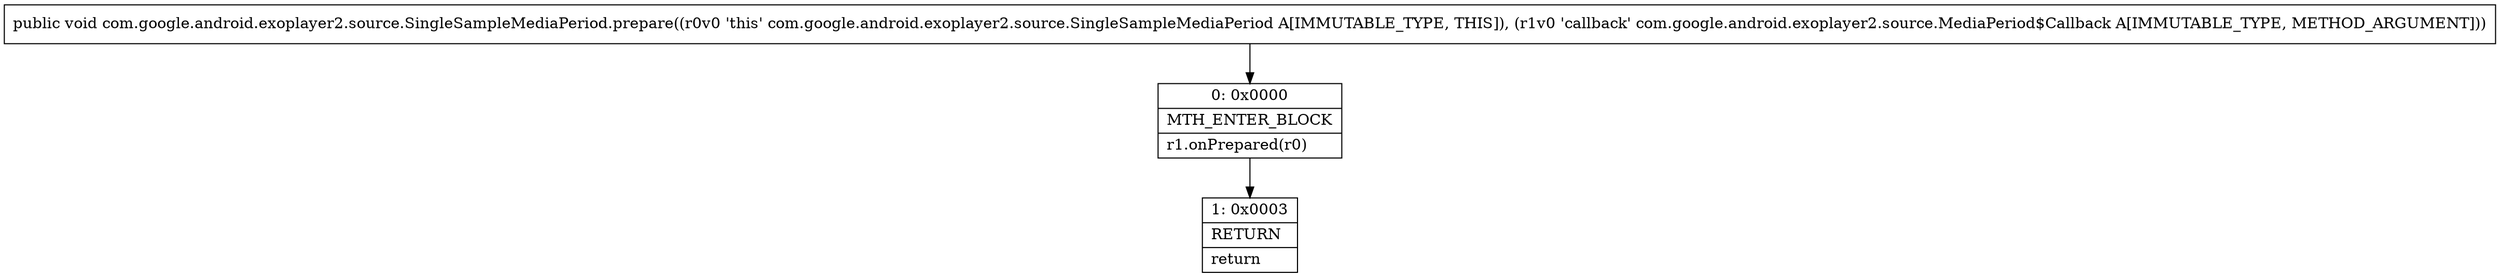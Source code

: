 digraph "CFG forcom.google.android.exoplayer2.source.SingleSampleMediaPeriod.prepare(Lcom\/google\/android\/exoplayer2\/source\/MediaPeriod$Callback;)V" {
Node_0 [shape=record,label="{0\:\ 0x0000|MTH_ENTER_BLOCK\l|r1.onPrepared(r0)\l}"];
Node_1 [shape=record,label="{1\:\ 0x0003|RETURN\l|return\l}"];
MethodNode[shape=record,label="{public void com.google.android.exoplayer2.source.SingleSampleMediaPeriod.prepare((r0v0 'this' com.google.android.exoplayer2.source.SingleSampleMediaPeriod A[IMMUTABLE_TYPE, THIS]), (r1v0 'callback' com.google.android.exoplayer2.source.MediaPeriod$Callback A[IMMUTABLE_TYPE, METHOD_ARGUMENT])) }"];
MethodNode -> Node_0;
Node_0 -> Node_1;
}

